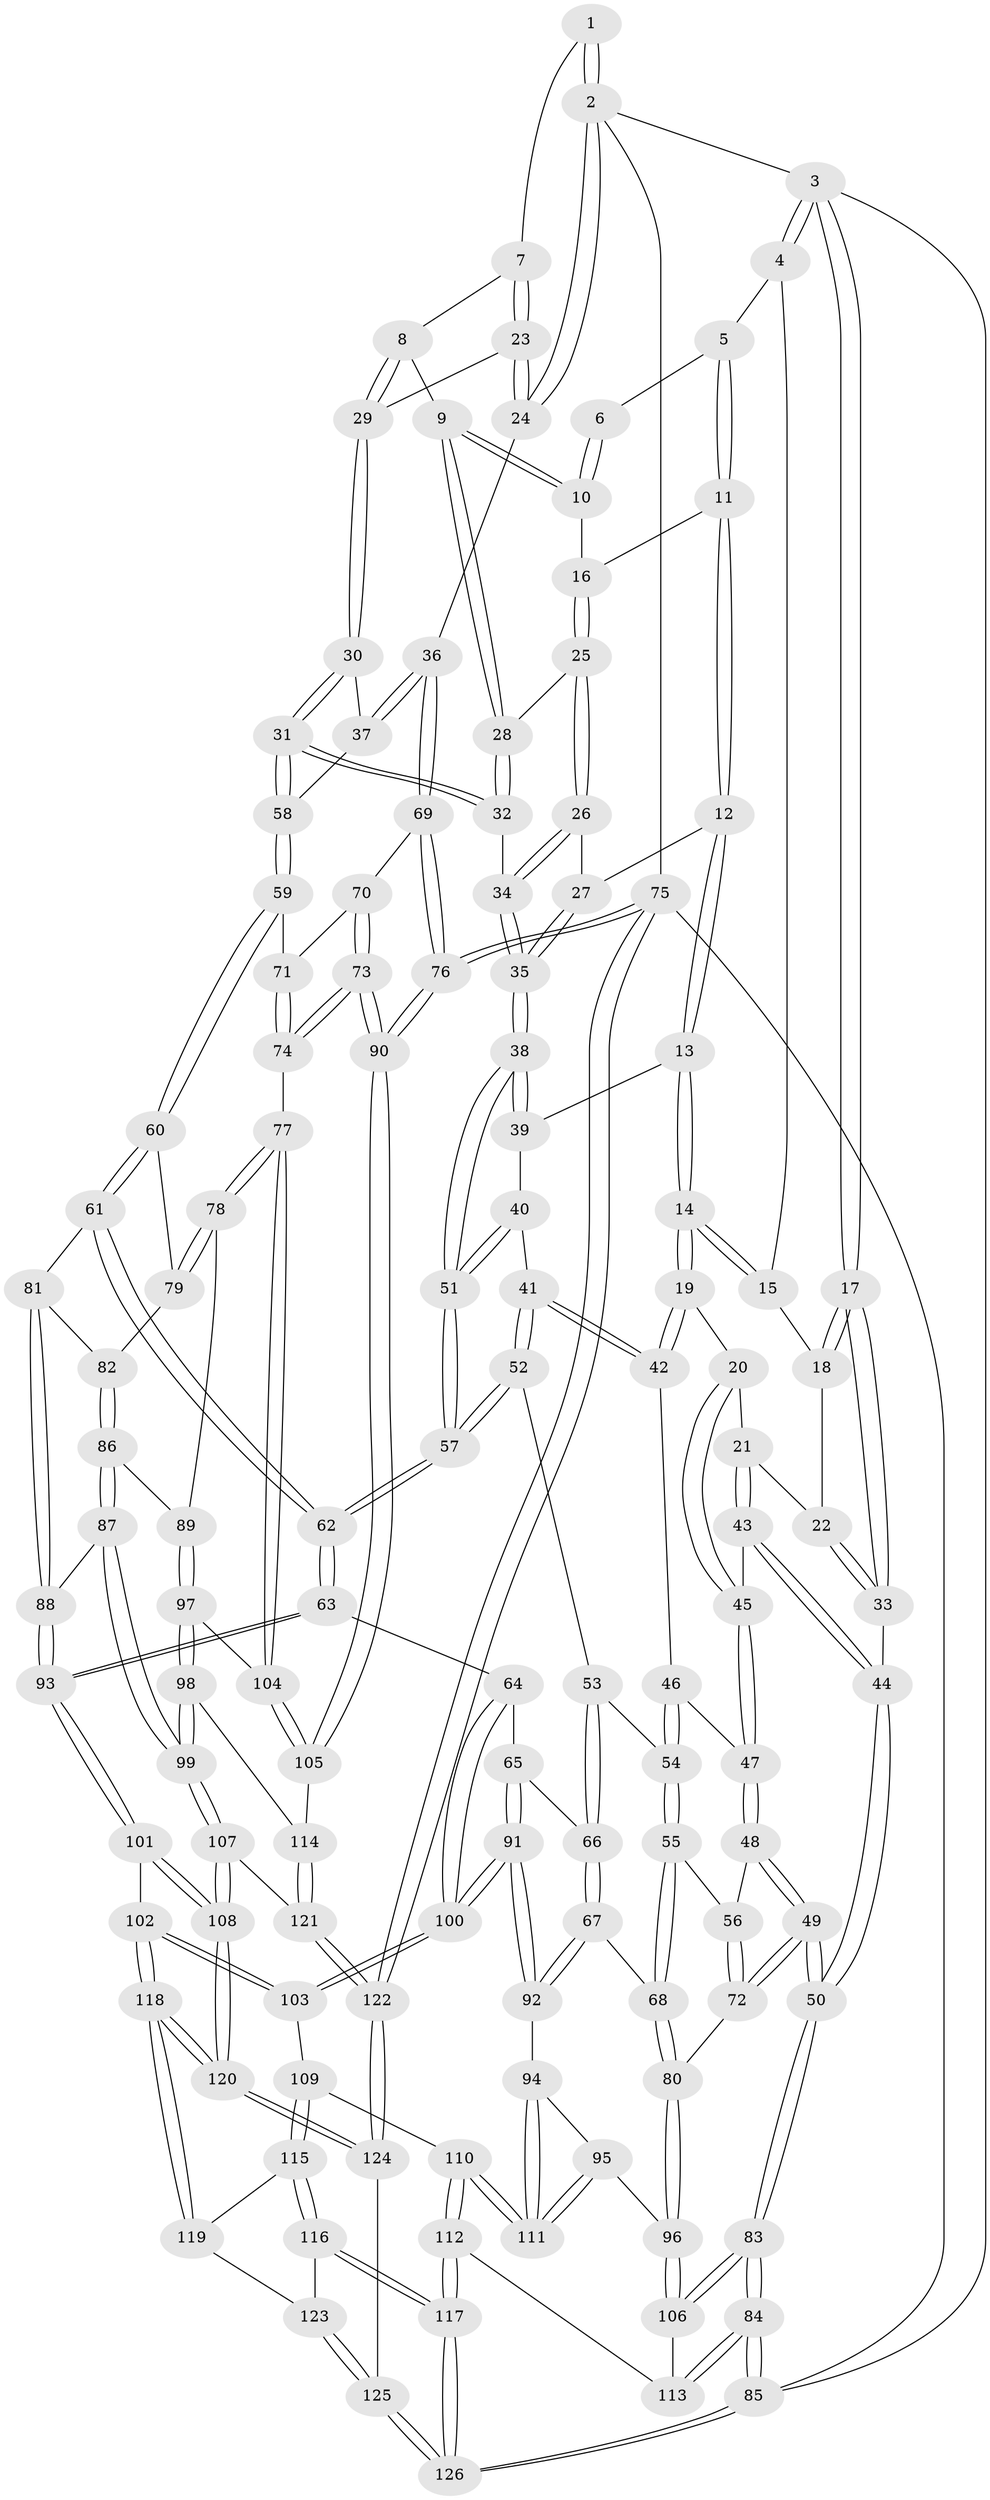 // Generated by graph-tools (version 1.1) at 2025/27/03/09/25 03:27:10]
// undirected, 126 vertices, 312 edges
graph export_dot {
graph [start="1"]
  node [color=gray90,style=filled];
  1 [pos="+0.7656742617051109+0"];
  2 [pos="+1+0"];
  3 [pos="+0+0"];
  4 [pos="+0.33675049454015676+0"];
  5 [pos="+0.37974094576394807+0"];
  6 [pos="+0.39459909203322086+0"];
  7 [pos="+0.7701133517610594+0"];
  8 [pos="+0.7607934401768109+0.034580563861270015"];
  9 [pos="+0.6757479468932742+0.08391414768016534"];
  10 [pos="+0.6413383976289971+0.07543005214129504"];
  11 [pos="+0.39475743773321337+0"];
  12 [pos="+0.3595398771381838+0.17116907271793816"];
  13 [pos="+0.3328739707498563+0.19160229931682313"];
  14 [pos="+0.2421257152527934+0.21848888769913782"];
  15 [pos="+0.21222345826366062+0.0309189055747823"];
  16 [pos="+0.5228901586066155+0.086214466764685"];
  17 [pos="+0+0"];
  18 [pos="+0.12652952673820925+0.0799970203818978"];
  19 [pos="+0.22616323221968854+0.23185820452787834"];
  20 [pos="+0.18312232567186573+0.2283247352029958"];
  21 [pos="+0.15896483771495407+0.22064307572081787"];
  22 [pos="+0.10912587582030017+0.1314337792912142"];
  23 [pos="+1+0.08057559676696648"];
  24 [pos="+1+0.06411845216391754"];
  25 [pos="+0.5270865267464709+0.1615438122542375"];
  26 [pos="+0.5210271362414871+0.178856228052405"];
  27 [pos="+0.39147756149702356+0.18323206734431"];
  28 [pos="+0.6535081908626132+0.13139882921500545"];
  29 [pos="+0.8197987937982801+0.1615813570001523"];
  30 [pos="+0.821244677993436+0.18820858262252096"];
  31 [pos="+0.7418855463569147+0.34827465552810155"];
  32 [pos="+0.6544330052237948+0.3207183713968865"];
  33 [pos="+0+0.10868282990198383"];
  34 [pos="+0.5886786644476365+0.3230969968952337"];
  35 [pos="+0.5075939293665295+0.37377636562738553"];
  36 [pos="+1+0.263583753721864"];
  37 [pos="+1+0.2703199673380777"];
  38 [pos="+0.499906785378508+0.38180834432496363"];
  39 [pos="+0.3529207859434628+0.2452560031806107"];
  40 [pos="+0.3660025787574567+0.3683143866599872"];
  41 [pos="+0.30828829098812505+0.38179385204019034"];
  42 [pos="+0.24682250705637515+0.3278329187823805"];
  43 [pos="+0+0.29404554529067806"];
  44 [pos="+0+0.31201000265021295"];
  45 [pos="+0.11795441156432275+0.3638729080555901"];
  46 [pos="+0.17510601317590374+0.3957833777603147"];
  47 [pos="+0.1414850468471945+0.40028549706196964"];
  48 [pos="+0.09961819811748288+0.46157942087230625"];
  49 [pos="+0+0.4893526077809218"];
  50 [pos="+0+0.4890136469583447"];
  51 [pos="+0.4967551544475634+0.3858707464664112"];
  52 [pos="+0.2949022591695754+0.4460335966940996"];
  53 [pos="+0.2801454980624916+0.46686653627146024"];
  54 [pos="+0.23400088387501117+0.48098064237827837"];
  55 [pos="+0.18977777081672248+0.5324893617751046"];
  56 [pos="+0.14995197532353136+0.5130011953153645"];
  57 [pos="+0.48161296164199585+0.5198775365974413"];
  58 [pos="+0.7686391232838585+0.38702015690115144"];
  59 [pos="+0.7779132901287931+0.42919969876116254"];
  60 [pos="+0.7702533826618282+0.4466083341583148"];
  61 [pos="+0.49296629869243086+0.5645939297638106"];
  62 [pos="+0.4858820798621765+0.5666732406016021"];
  63 [pos="+0.4851556692018226+0.5693006965350323"];
  64 [pos="+0.47205512928259313+0.5767500037187452"];
  65 [pos="+0.4175550862366312+0.5861593973456614"];
  66 [pos="+0.3418915283005823+0.5827438140031252"];
  67 [pos="+0.26304322092569965+0.6233287650607362"];
  68 [pos="+0.2080352054791892+0.6212835146249129"];
  69 [pos="+1+0.36879410212532343"];
  70 [pos="+0.915061769932075+0.4860749222630639"];
  71 [pos="+0.8661963426883341+0.4716121814497328"];
  72 [pos="+0.07649076751257419+0.5766285425547102"];
  73 [pos="+1+0.6892444834221308"];
  74 [pos="+0.8839308069058568+0.6643427183048392"];
  75 [pos="+1+1"];
  76 [pos="+1+0.7830801276068198"];
  77 [pos="+0.867751432040429+0.6642785846297738"];
  78 [pos="+0.8650168284186863+0.6628739710005027"];
  79 [pos="+0.7586958303548409+0.5146109702073142"];
  80 [pos="+0.1627809155319981+0.666410428797415"];
  81 [pos="+0.7081867293635096+0.5593533936919882"];
  82 [pos="+0.7425477275670236+0.5416854689172784"];
  83 [pos="+0+0.6854687280540491"];
  84 [pos="+0+1"];
  85 [pos="+0+1"];
  86 [pos="+0.7333176965846832+0.6578003745161689"];
  87 [pos="+0.6340194445810152+0.6935517202838847"];
  88 [pos="+0.5853702063696654+0.6712537509160784"];
  89 [pos="+0.7497343681597203+0.6712290162053378"];
  90 [pos="+1+0.7563773143743545"];
  91 [pos="+0.32565701604927405+0.7346581051362933"];
  92 [pos="+0.32334084855834944+0.7339786909821812"];
  93 [pos="+0.5745726341163598+0.6695363714378404"];
  94 [pos="+0.2844247880379135+0.7512823472622769"];
  95 [pos="+0.1561339014012636+0.7220481963926083"];
  96 [pos="+0.13974624849555223+0.7159653556137203"];
  97 [pos="+0.7655420916626585+0.7777343444741183"];
  98 [pos="+0.7570989825004294+0.7965403154469897"];
  99 [pos="+0.7108555662314814+0.8287487560644159"];
  100 [pos="+0.40057222597119263+0.7941461018466645"];
  101 [pos="+0.5495206215094782+0.7377412982340088"];
  102 [pos="+0.4495648432304915+0.8175041711102583"];
  103 [pos="+0.40223514561279117+0.7984725189400037"];
  104 [pos="+0.8172172131053634+0.7406265986843972"];
  105 [pos="+0.9386877267256326+0.8153604729960686"];
  106 [pos="+0.09956555371192735+0.7521866686523693"];
  107 [pos="+0.6661346723620057+0.9385525940327549"];
  108 [pos="+0.654587020263545+0.9505172567208447"];
  109 [pos="+0.39231018759143316+0.8085415618477392"];
  110 [pos="+0.26594543498256606+0.8261546779043523"];
  111 [pos="+0.2650620411856638+0.812032201293684"];
  112 [pos="+0.21147747628704403+0.9180110703737002"];
  113 [pos="+0.12635484792729113+0.8423814102669218"];
  114 [pos="+0.897160339559903+0.8365808636240218"];
  115 [pos="+0.37094224681600274+0.8476744457837432"];
  116 [pos="+0.27256331907000625+0.9399967995466586"];
  117 [pos="+0.22924121288450483+0.9545104023415688"];
  118 [pos="+0.552450876563902+0.9742808263234779"];
  119 [pos="+0.3977797333087614+0.9431630409384277"];
  120 [pos="+0.6092374863359235+1"];
  121 [pos="+0.8483341486781686+0.9218564315935805"];
  122 [pos="+1+1"];
  123 [pos="+0.3636406082716488+0.9530852606937368"];
  124 [pos="+0.6085955167918785+1"];
  125 [pos="+0.43686992327300744+1"];
  126 [pos="+0.16811738992839168+1"];
  1 -- 2;
  1 -- 2;
  1 -- 7;
  2 -- 3;
  2 -- 24;
  2 -- 24;
  2 -- 75;
  3 -- 4;
  3 -- 4;
  3 -- 17;
  3 -- 17;
  3 -- 85;
  4 -- 5;
  4 -- 15;
  5 -- 6;
  5 -- 11;
  5 -- 11;
  6 -- 10;
  6 -- 10;
  7 -- 8;
  7 -- 23;
  7 -- 23;
  8 -- 9;
  8 -- 29;
  8 -- 29;
  9 -- 10;
  9 -- 10;
  9 -- 28;
  9 -- 28;
  10 -- 16;
  11 -- 12;
  11 -- 12;
  11 -- 16;
  12 -- 13;
  12 -- 13;
  12 -- 27;
  13 -- 14;
  13 -- 14;
  13 -- 39;
  14 -- 15;
  14 -- 15;
  14 -- 19;
  14 -- 19;
  15 -- 18;
  16 -- 25;
  16 -- 25;
  17 -- 18;
  17 -- 18;
  17 -- 33;
  17 -- 33;
  18 -- 22;
  19 -- 20;
  19 -- 42;
  19 -- 42;
  20 -- 21;
  20 -- 45;
  20 -- 45;
  21 -- 22;
  21 -- 43;
  21 -- 43;
  22 -- 33;
  22 -- 33;
  23 -- 24;
  23 -- 24;
  23 -- 29;
  24 -- 36;
  25 -- 26;
  25 -- 26;
  25 -- 28;
  26 -- 27;
  26 -- 34;
  26 -- 34;
  27 -- 35;
  27 -- 35;
  28 -- 32;
  28 -- 32;
  29 -- 30;
  29 -- 30;
  30 -- 31;
  30 -- 31;
  30 -- 37;
  31 -- 32;
  31 -- 32;
  31 -- 58;
  31 -- 58;
  32 -- 34;
  33 -- 44;
  34 -- 35;
  34 -- 35;
  35 -- 38;
  35 -- 38;
  36 -- 37;
  36 -- 37;
  36 -- 69;
  36 -- 69;
  37 -- 58;
  38 -- 39;
  38 -- 39;
  38 -- 51;
  38 -- 51;
  39 -- 40;
  40 -- 41;
  40 -- 51;
  40 -- 51;
  41 -- 42;
  41 -- 42;
  41 -- 52;
  41 -- 52;
  42 -- 46;
  43 -- 44;
  43 -- 44;
  43 -- 45;
  44 -- 50;
  44 -- 50;
  45 -- 47;
  45 -- 47;
  46 -- 47;
  46 -- 54;
  46 -- 54;
  47 -- 48;
  47 -- 48;
  48 -- 49;
  48 -- 49;
  48 -- 56;
  49 -- 50;
  49 -- 50;
  49 -- 72;
  49 -- 72;
  50 -- 83;
  50 -- 83;
  51 -- 57;
  51 -- 57;
  52 -- 53;
  52 -- 57;
  52 -- 57;
  53 -- 54;
  53 -- 66;
  53 -- 66;
  54 -- 55;
  54 -- 55;
  55 -- 56;
  55 -- 68;
  55 -- 68;
  56 -- 72;
  56 -- 72;
  57 -- 62;
  57 -- 62;
  58 -- 59;
  58 -- 59;
  59 -- 60;
  59 -- 60;
  59 -- 71;
  60 -- 61;
  60 -- 61;
  60 -- 79;
  61 -- 62;
  61 -- 62;
  61 -- 81;
  62 -- 63;
  62 -- 63;
  63 -- 64;
  63 -- 93;
  63 -- 93;
  64 -- 65;
  64 -- 100;
  64 -- 100;
  65 -- 66;
  65 -- 91;
  65 -- 91;
  66 -- 67;
  66 -- 67;
  67 -- 68;
  67 -- 92;
  67 -- 92;
  68 -- 80;
  68 -- 80;
  69 -- 70;
  69 -- 76;
  69 -- 76;
  70 -- 71;
  70 -- 73;
  70 -- 73;
  71 -- 74;
  71 -- 74;
  72 -- 80;
  73 -- 74;
  73 -- 74;
  73 -- 90;
  73 -- 90;
  74 -- 77;
  75 -- 76;
  75 -- 76;
  75 -- 122;
  75 -- 122;
  75 -- 85;
  76 -- 90;
  76 -- 90;
  77 -- 78;
  77 -- 78;
  77 -- 104;
  77 -- 104;
  78 -- 79;
  78 -- 79;
  78 -- 89;
  79 -- 82;
  80 -- 96;
  80 -- 96;
  81 -- 82;
  81 -- 88;
  81 -- 88;
  82 -- 86;
  82 -- 86;
  83 -- 84;
  83 -- 84;
  83 -- 106;
  83 -- 106;
  84 -- 85;
  84 -- 85;
  84 -- 113;
  84 -- 113;
  85 -- 126;
  85 -- 126;
  86 -- 87;
  86 -- 87;
  86 -- 89;
  87 -- 88;
  87 -- 99;
  87 -- 99;
  88 -- 93;
  88 -- 93;
  89 -- 97;
  89 -- 97;
  90 -- 105;
  90 -- 105;
  91 -- 92;
  91 -- 92;
  91 -- 100;
  91 -- 100;
  92 -- 94;
  93 -- 101;
  93 -- 101;
  94 -- 95;
  94 -- 111;
  94 -- 111;
  95 -- 96;
  95 -- 111;
  95 -- 111;
  96 -- 106;
  96 -- 106;
  97 -- 98;
  97 -- 98;
  97 -- 104;
  98 -- 99;
  98 -- 99;
  98 -- 114;
  99 -- 107;
  99 -- 107;
  100 -- 103;
  100 -- 103;
  101 -- 102;
  101 -- 108;
  101 -- 108;
  102 -- 103;
  102 -- 103;
  102 -- 118;
  102 -- 118;
  103 -- 109;
  104 -- 105;
  104 -- 105;
  105 -- 114;
  106 -- 113;
  107 -- 108;
  107 -- 108;
  107 -- 121;
  108 -- 120;
  108 -- 120;
  109 -- 110;
  109 -- 115;
  109 -- 115;
  110 -- 111;
  110 -- 111;
  110 -- 112;
  110 -- 112;
  112 -- 113;
  112 -- 117;
  112 -- 117;
  114 -- 121;
  114 -- 121;
  115 -- 116;
  115 -- 116;
  115 -- 119;
  116 -- 117;
  116 -- 117;
  116 -- 123;
  117 -- 126;
  117 -- 126;
  118 -- 119;
  118 -- 119;
  118 -- 120;
  118 -- 120;
  119 -- 123;
  120 -- 124;
  120 -- 124;
  121 -- 122;
  121 -- 122;
  122 -- 124;
  122 -- 124;
  123 -- 125;
  123 -- 125;
  124 -- 125;
  125 -- 126;
  125 -- 126;
}

